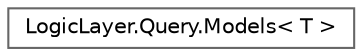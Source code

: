 digraph "Graphical Class Hierarchy"
{
 // LATEX_PDF_SIZE
  bgcolor="transparent";
  edge [fontname=Helvetica,fontsize=10,labelfontname=Helvetica,labelfontsize=10];
  node [fontname=Helvetica,fontsize=10,shape=box,height=0.2,width=0.4];
  rankdir="LR";
  Node0 [id="Node000000",label="LogicLayer.Query.Models\< T \>",height=0.2,width=0.4,color="grey40", fillcolor="white", style="filled",URL="$class_logic_layer_1_1_query_1_1_models.html",tooltip=" "];
}
